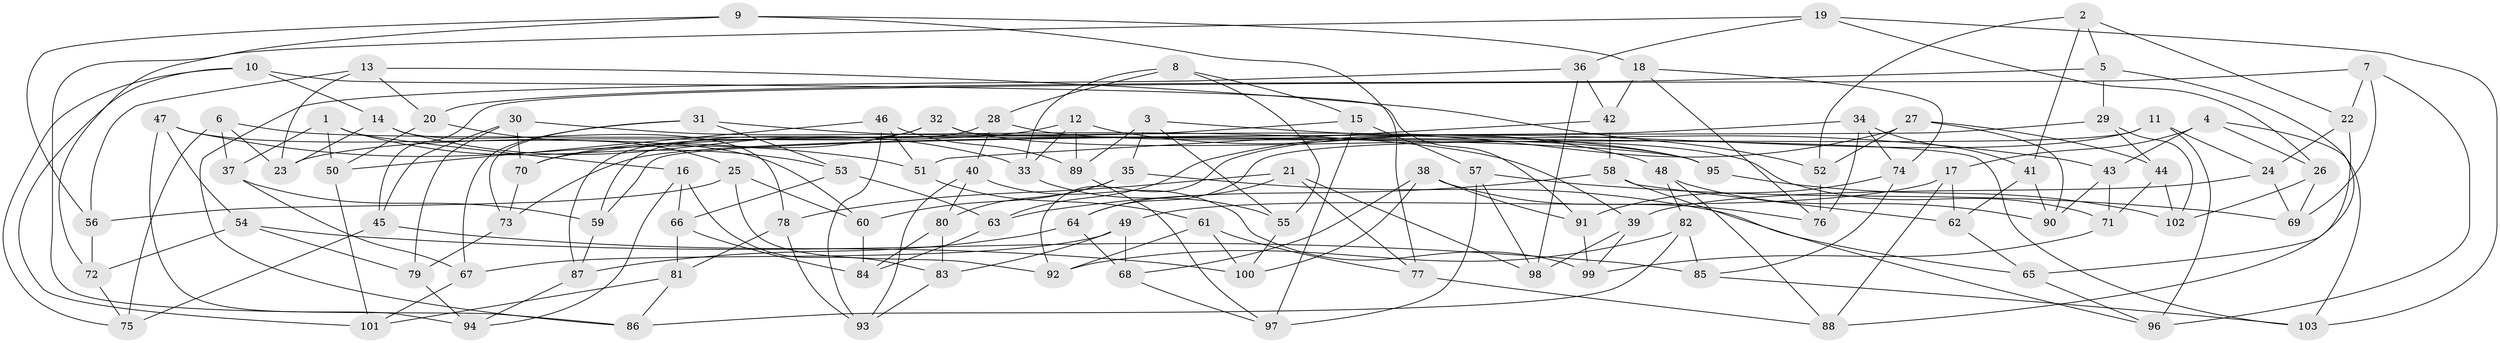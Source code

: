 // coarse degree distribution, {5: 0.11475409836065574, 6: 0.06557377049180328, 4: 0.5901639344262295, 3: 0.08196721311475409, 7: 0.04918032786885246, 10: 0.01639344262295082, 8: 0.06557377049180328, 9: 0.01639344262295082}
// Generated by graph-tools (version 1.1) at 2025/02/03/04/25 22:02:34]
// undirected, 103 vertices, 206 edges
graph export_dot {
graph [start="1"]
  node [color=gray90,style=filled];
  1;
  2;
  3;
  4;
  5;
  6;
  7;
  8;
  9;
  10;
  11;
  12;
  13;
  14;
  15;
  16;
  17;
  18;
  19;
  20;
  21;
  22;
  23;
  24;
  25;
  26;
  27;
  28;
  29;
  30;
  31;
  32;
  33;
  34;
  35;
  36;
  37;
  38;
  39;
  40;
  41;
  42;
  43;
  44;
  45;
  46;
  47;
  48;
  49;
  50;
  51;
  52;
  53;
  54;
  55;
  56;
  57;
  58;
  59;
  60;
  61;
  62;
  63;
  64;
  65;
  66;
  67;
  68;
  69;
  70;
  71;
  72;
  73;
  74;
  75;
  76;
  77;
  78;
  79;
  80;
  81;
  82;
  83;
  84;
  85;
  86;
  87;
  88;
  89;
  90;
  91;
  92;
  93;
  94;
  95;
  96;
  97;
  98;
  99;
  100;
  101;
  102;
  103;
  1 -- 16;
  1 -- 50;
  1 -- 37;
  1 -- 53;
  2 -- 52;
  2 -- 22;
  2 -- 5;
  2 -- 41;
  3 -- 43;
  3 -- 35;
  3 -- 89;
  3 -- 55;
  4 -- 17;
  4 -- 43;
  4 -- 26;
  4 -- 103;
  5 -- 88;
  5 -- 29;
  5 -- 20;
  6 -- 75;
  6 -- 37;
  6 -- 23;
  6 -- 95;
  7 -- 45;
  7 -- 22;
  7 -- 69;
  7 -- 96;
  8 -- 28;
  8 -- 33;
  8 -- 15;
  8 -- 55;
  9 -- 18;
  9 -- 56;
  9 -- 86;
  9 -- 77;
  10 -- 14;
  10 -- 101;
  10 -- 91;
  10 -- 75;
  11 -- 64;
  11 -- 96;
  11 -- 92;
  11 -- 24;
  12 -- 48;
  12 -- 89;
  12 -- 33;
  12 -- 23;
  13 -- 20;
  13 -- 56;
  13 -- 23;
  13 -- 52;
  14 -- 78;
  14 -- 23;
  14 -- 33;
  15 -- 97;
  15 -- 57;
  15 -- 70;
  16 -- 94;
  16 -- 83;
  16 -- 66;
  17 -- 62;
  17 -- 88;
  17 -- 49;
  18 -- 74;
  18 -- 76;
  18 -- 42;
  19 -- 72;
  19 -- 103;
  19 -- 36;
  19 -- 26;
  20 -- 50;
  20 -- 25;
  21 -- 64;
  21 -- 77;
  21 -- 98;
  21 -- 78;
  22 -- 24;
  22 -- 65;
  24 -- 69;
  24 -- 39;
  25 -- 60;
  25 -- 92;
  25 -- 56;
  26 -- 69;
  26 -- 102;
  27 -- 90;
  27 -- 52;
  27 -- 63;
  27 -- 44;
  28 -- 40;
  28 -- 59;
  28 -- 95;
  29 -- 102;
  29 -- 59;
  29 -- 44;
  30 -- 39;
  30 -- 45;
  30 -- 70;
  30 -- 79;
  31 -- 67;
  31 -- 53;
  31 -- 95;
  31 -- 73;
  32 -- 71;
  32 -- 103;
  32 -- 70;
  32 -- 87;
  33 -- 55;
  34 -- 41;
  34 -- 74;
  34 -- 76;
  34 -- 73;
  35 -- 60;
  35 -- 80;
  35 -- 65;
  36 -- 86;
  36 -- 42;
  36 -- 98;
  37 -- 59;
  37 -- 67;
  38 -- 76;
  38 -- 68;
  38 -- 100;
  38 -- 91;
  39 -- 98;
  39 -- 99;
  40 -- 99;
  40 -- 93;
  40 -- 80;
  41 -- 90;
  41 -- 62;
  42 -- 58;
  42 -- 51;
  43 -- 71;
  43 -- 90;
  44 -- 102;
  44 -- 71;
  45 -- 100;
  45 -- 75;
  46 -- 51;
  46 -- 93;
  46 -- 50;
  46 -- 89;
  47 -- 94;
  47 -- 60;
  47 -- 51;
  47 -- 54;
  48 -- 90;
  48 -- 82;
  48 -- 88;
  49 -- 83;
  49 -- 68;
  49 -- 67;
  50 -- 101;
  51 -- 61;
  52 -- 76;
  53 -- 63;
  53 -- 66;
  54 -- 85;
  54 -- 72;
  54 -- 79;
  55 -- 100;
  56 -- 72;
  57 -- 69;
  57 -- 97;
  57 -- 98;
  58 -- 63;
  58 -- 96;
  58 -- 62;
  59 -- 87;
  60 -- 84;
  61 -- 100;
  61 -- 92;
  61 -- 77;
  62 -- 65;
  63 -- 84;
  64 -- 68;
  64 -- 87;
  65 -- 96;
  66 -- 81;
  66 -- 84;
  67 -- 101;
  68 -- 97;
  70 -- 73;
  71 -- 99;
  72 -- 75;
  73 -- 79;
  74 -- 85;
  74 -- 91;
  77 -- 88;
  78 -- 93;
  78 -- 81;
  79 -- 94;
  80 -- 84;
  80 -- 83;
  81 -- 101;
  81 -- 86;
  82 -- 86;
  82 -- 85;
  82 -- 92;
  83 -- 93;
  85 -- 103;
  87 -- 94;
  89 -- 97;
  91 -- 99;
  95 -- 102;
}
